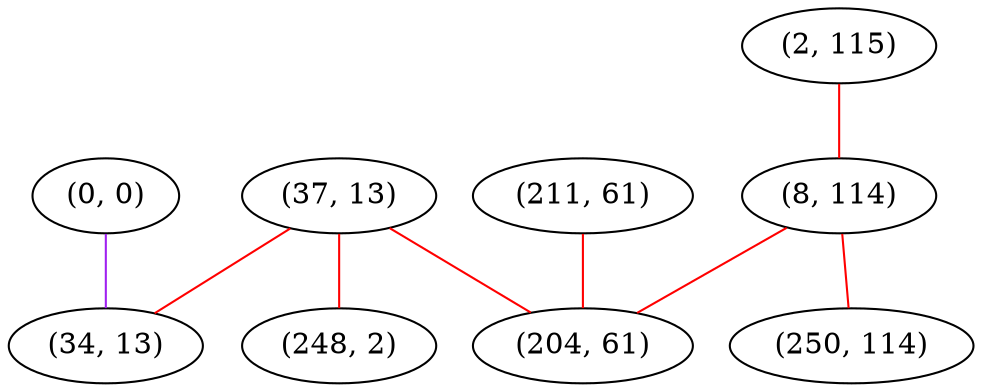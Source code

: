 graph "" {
"(0, 0)";
"(2, 115)";
"(211, 61)";
"(37, 13)";
"(34, 13)";
"(8, 114)";
"(204, 61)";
"(248, 2)";
"(250, 114)";
"(0, 0)" -- "(34, 13)"  [color=purple, key=0, weight=4];
"(2, 115)" -- "(8, 114)"  [color=red, key=0, weight=1];
"(211, 61)" -- "(204, 61)"  [color=red, key=0, weight=1];
"(37, 13)" -- "(204, 61)"  [color=red, key=0, weight=1];
"(37, 13)" -- "(34, 13)"  [color=red, key=0, weight=1];
"(37, 13)" -- "(248, 2)"  [color=red, key=0, weight=1];
"(8, 114)" -- "(204, 61)"  [color=red, key=0, weight=1];
"(8, 114)" -- "(250, 114)"  [color=red, key=0, weight=1];
}
